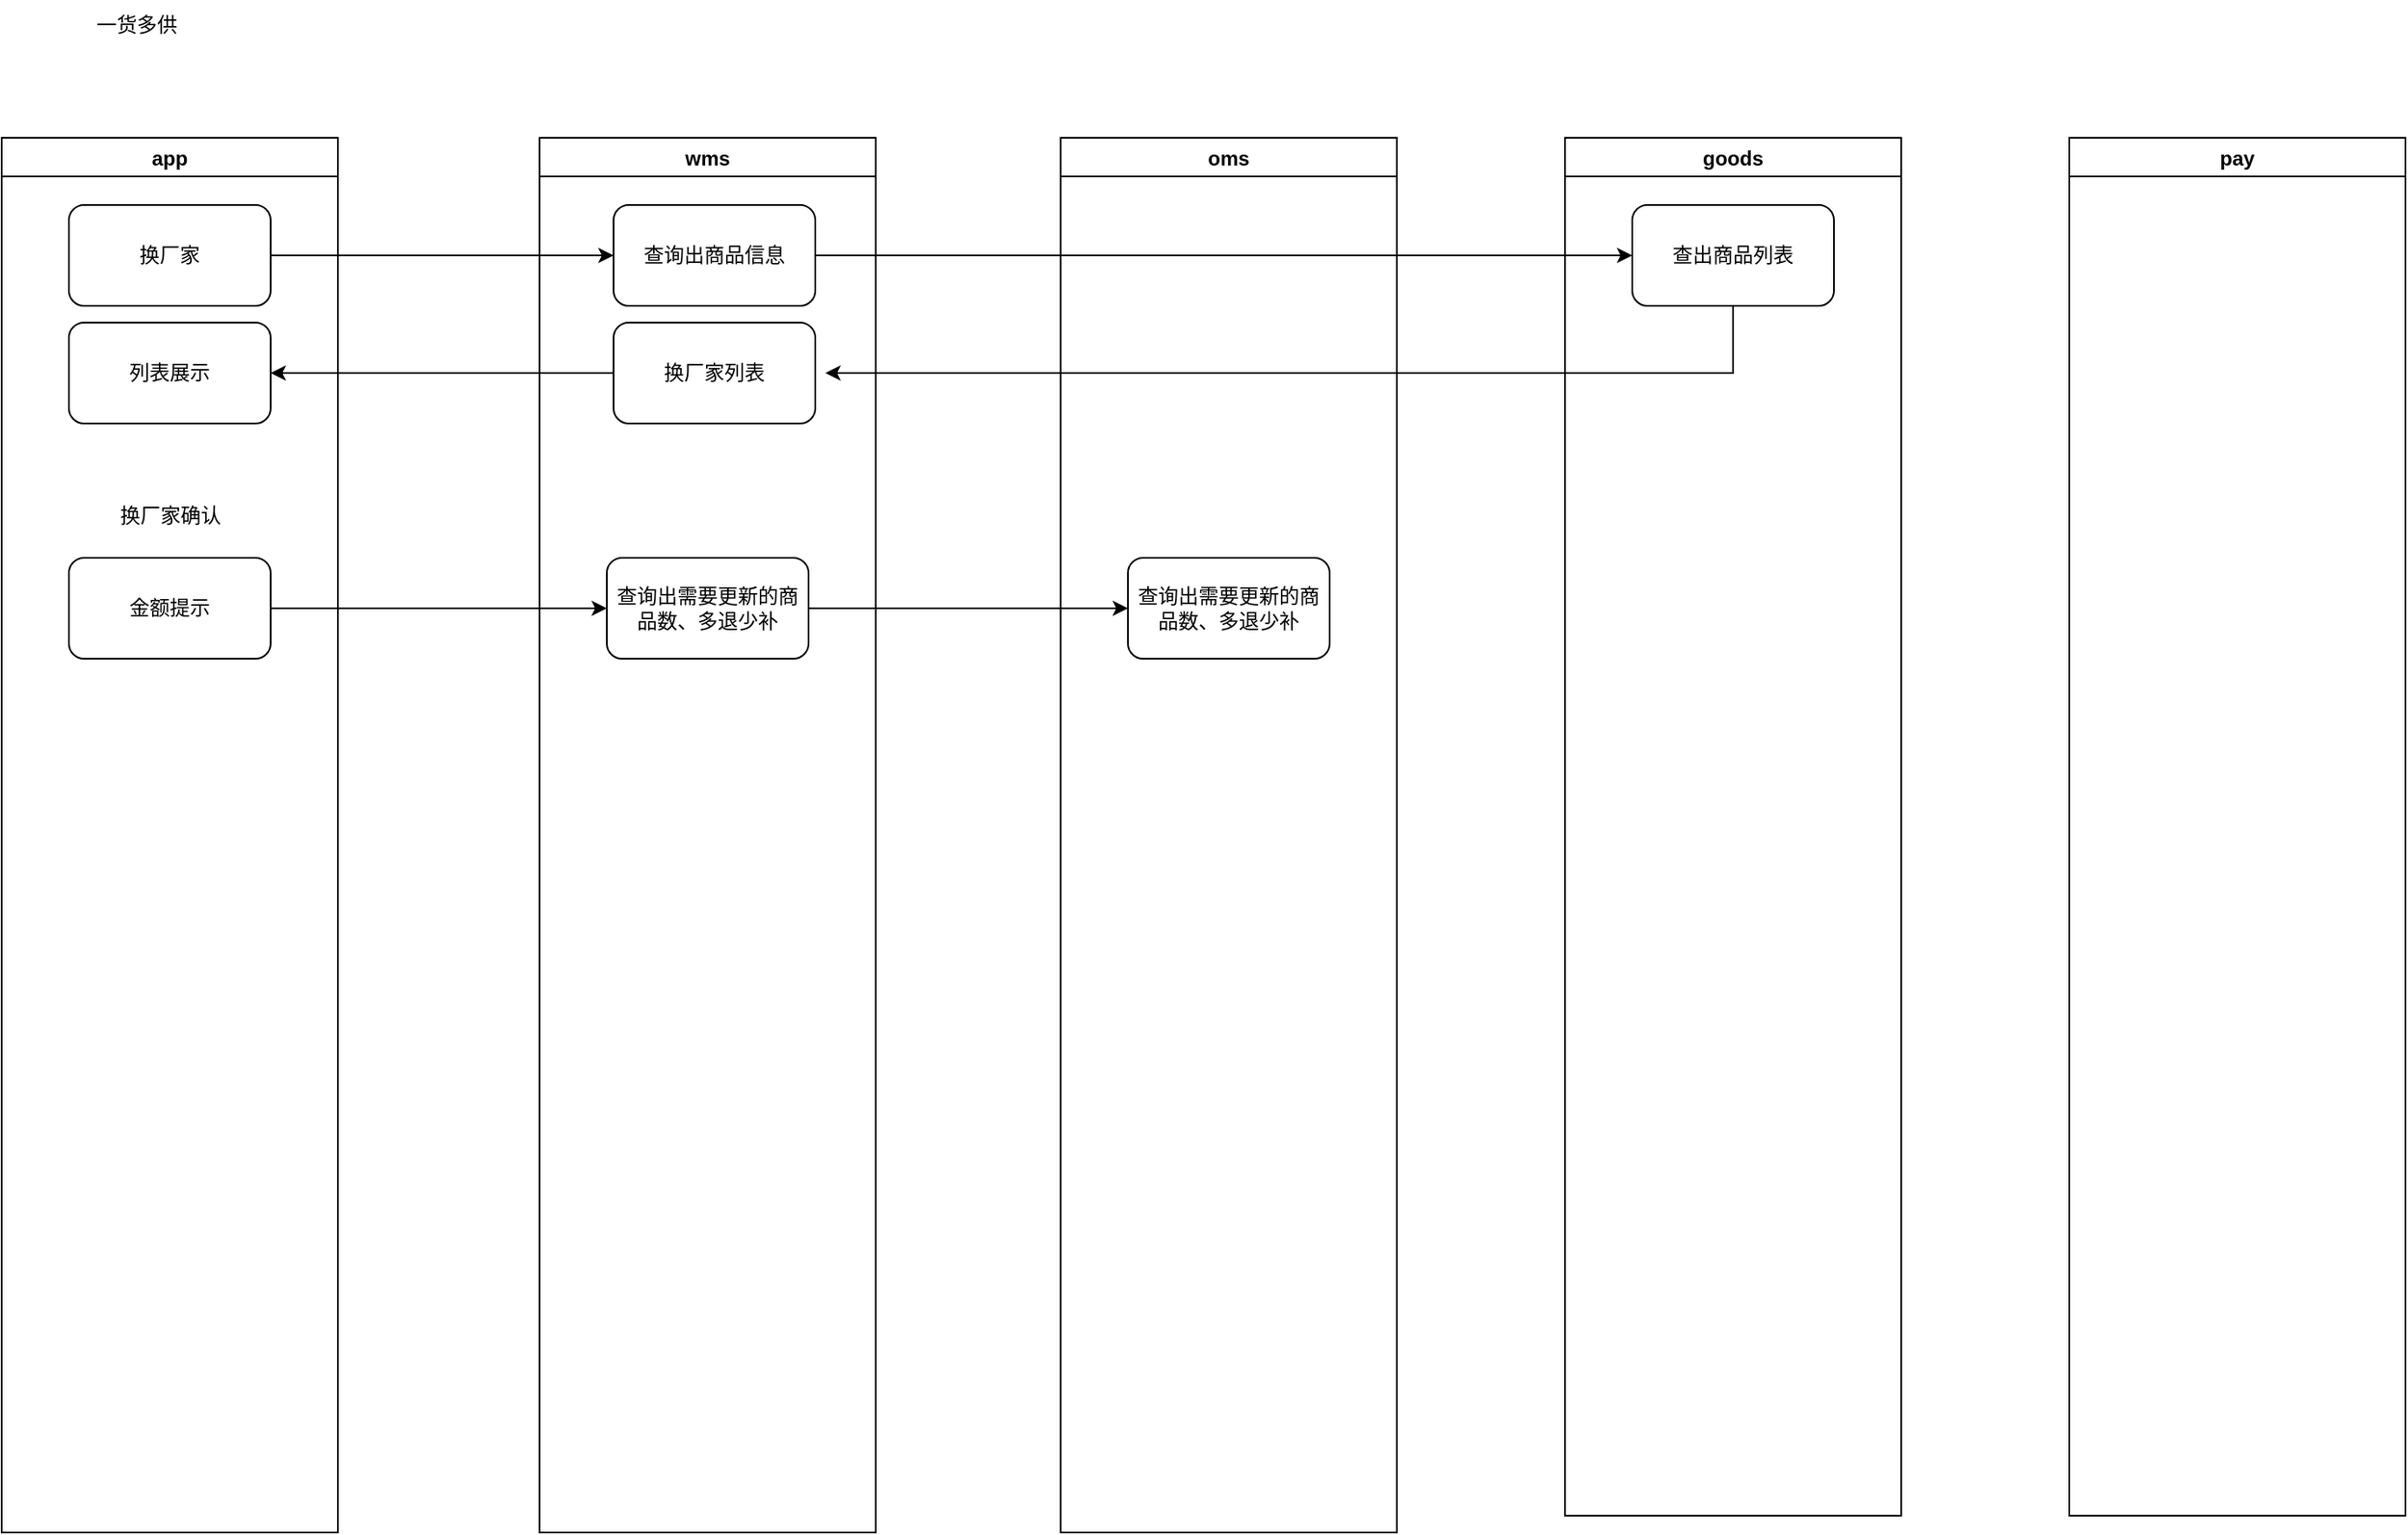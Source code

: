 <mxfile version="22.1.7" type="github">
  <diagram name="第 1 页" id="bHZ9tbYM5ysoylyOXRkc">
    <mxGraphModel dx="1050" dy="542" grid="1" gridSize="10" guides="1" tooltips="1" connect="1" arrows="1" fold="1" page="1" pageScale="1" pageWidth="827" pageHeight="1169" math="0" shadow="0">
      <root>
        <mxCell id="0" />
        <mxCell id="1" parent="0" />
        <mxCell id="zcLDfy7w5oOfBzAk3oKw-13" value="app" style="swimlane;startSize=23;" vertex="1" parent="1">
          <mxGeometry x="50" y="160" width="200" height="830" as="geometry">
            <mxRectangle x="50" y="160" width="100" height="30" as="alternateBounds" />
          </mxGeometry>
        </mxCell>
        <mxCell id="zcLDfy7w5oOfBzAk3oKw-22" value="换厂家" style="rounded=1;whiteSpace=wrap;html=1;" vertex="1" parent="zcLDfy7w5oOfBzAk3oKw-13">
          <mxGeometry x="40" y="40" width="120" height="60" as="geometry" />
        </mxCell>
        <mxCell id="zcLDfy7w5oOfBzAk3oKw-31" value="列表展示" style="whiteSpace=wrap;html=1;rounded=1;" vertex="1" parent="zcLDfy7w5oOfBzAk3oKw-13">
          <mxGeometry x="40" y="110" width="120" height="60" as="geometry" />
        </mxCell>
        <mxCell id="zcLDfy7w5oOfBzAk3oKw-36" value="金额提示" style="rounded=1;whiteSpace=wrap;html=1;" vertex="1" parent="zcLDfy7w5oOfBzAk3oKw-13">
          <mxGeometry x="40" y="250" width="120" height="60" as="geometry" />
        </mxCell>
        <mxCell id="zcLDfy7w5oOfBzAk3oKw-37" value="换厂家确认" style="text;html=1;align=center;verticalAlign=middle;resizable=0;points=[];autosize=1;strokeColor=none;fillColor=none;" vertex="1" parent="zcLDfy7w5oOfBzAk3oKw-13">
          <mxGeometry x="60" y="210" width="80" height="30" as="geometry" />
        </mxCell>
        <mxCell id="zcLDfy7w5oOfBzAk3oKw-14" value="wms" style="swimlane;" vertex="1" parent="1">
          <mxGeometry x="370" y="160" width="200" height="830" as="geometry" />
        </mxCell>
        <mxCell id="zcLDfy7w5oOfBzAk3oKw-24" value="查询出商品信息" style="whiteSpace=wrap;html=1;rounded=1;" vertex="1" parent="zcLDfy7w5oOfBzAk3oKw-14">
          <mxGeometry x="44" y="40" width="120" height="60" as="geometry" />
        </mxCell>
        <mxCell id="zcLDfy7w5oOfBzAk3oKw-30" value="换厂家列表" style="rounded=1;whiteSpace=wrap;html=1;" vertex="1" parent="zcLDfy7w5oOfBzAk3oKw-14">
          <mxGeometry x="44" y="110" width="120" height="60" as="geometry" />
        </mxCell>
        <mxCell id="zcLDfy7w5oOfBzAk3oKw-38" value="查询出需要更新的商品数、多退少补" style="whiteSpace=wrap;html=1;rounded=1;" vertex="1" parent="zcLDfy7w5oOfBzAk3oKw-14">
          <mxGeometry x="40" y="250" width="120" height="60" as="geometry" />
        </mxCell>
        <mxCell id="zcLDfy7w5oOfBzAk3oKw-15" value="oms" style="swimlane;" vertex="1" parent="1">
          <mxGeometry x="680" y="160" width="200" height="830" as="geometry" />
        </mxCell>
        <mxCell id="zcLDfy7w5oOfBzAk3oKw-40" value="查询出需要更新的商品数、多退少补" style="whiteSpace=wrap;html=1;rounded=1;" vertex="1" parent="zcLDfy7w5oOfBzAk3oKw-15">
          <mxGeometry x="40" y="250" width="120" height="60" as="geometry" />
        </mxCell>
        <mxCell id="zcLDfy7w5oOfBzAk3oKw-16" value="goods" style="swimlane;" vertex="1" parent="1">
          <mxGeometry x="980" y="160" width="200" height="820" as="geometry" />
        </mxCell>
        <mxCell id="zcLDfy7w5oOfBzAk3oKw-26" value="查出商品列表" style="whiteSpace=wrap;html=1;rounded=1;" vertex="1" parent="zcLDfy7w5oOfBzAk3oKw-16">
          <mxGeometry x="40" y="40" width="120" height="60" as="geometry" />
        </mxCell>
        <mxCell id="zcLDfy7w5oOfBzAk3oKw-17" value="pay" style="swimlane;startSize=23;" vertex="1" parent="1">
          <mxGeometry x="1280" y="160" width="200" height="820" as="geometry" />
        </mxCell>
        <mxCell id="zcLDfy7w5oOfBzAk3oKw-25" value="" style="edgeStyle=orthogonalEdgeStyle;rounded=0;orthogonalLoop=1;jettySize=auto;html=1;" edge="1" parent="1" source="zcLDfy7w5oOfBzAk3oKw-22" target="zcLDfy7w5oOfBzAk3oKw-24">
          <mxGeometry relative="1" as="geometry" />
        </mxCell>
        <mxCell id="zcLDfy7w5oOfBzAk3oKw-27" value="" style="edgeStyle=orthogonalEdgeStyle;rounded=0;orthogonalLoop=1;jettySize=auto;html=1;" edge="1" parent="1" source="zcLDfy7w5oOfBzAk3oKw-24" target="zcLDfy7w5oOfBzAk3oKw-26">
          <mxGeometry relative="1" as="geometry" />
        </mxCell>
        <mxCell id="zcLDfy7w5oOfBzAk3oKw-29" value="" style="edgeStyle=orthogonalEdgeStyle;rounded=0;orthogonalLoop=1;jettySize=auto;html=1;" edge="1" parent="1" source="zcLDfy7w5oOfBzAk3oKw-26">
          <mxGeometry relative="1" as="geometry">
            <mxPoint x="540" y="300" as="targetPoint" />
            <Array as="points">
              <mxPoint x="1080" y="300" />
              <mxPoint x="1040" y="300" />
            </Array>
          </mxGeometry>
        </mxCell>
        <mxCell id="zcLDfy7w5oOfBzAk3oKw-32" value="" style="edgeStyle=orthogonalEdgeStyle;rounded=0;orthogonalLoop=1;jettySize=auto;html=1;" edge="1" parent="1" source="zcLDfy7w5oOfBzAk3oKw-30" target="zcLDfy7w5oOfBzAk3oKw-31">
          <mxGeometry relative="1" as="geometry" />
        </mxCell>
        <mxCell id="zcLDfy7w5oOfBzAk3oKw-33" value="一货多供" style="text;html=1;align=center;verticalAlign=middle;resizable=0;points=[];autosize=1;strokeColor=none;fillColor=none;" vertex="1" parent="1">
          <mxGeometry x="95" y="78" width="70" height="30" as="geometry" />
        </mxCell>
        <mxCell id="zcLDfy7w5oOfBzAk3oKw-39" value="" style="edgeStyle=orthogonalEdgeStyle;rounded=0;orthogonalLoop=1;jettySize=auto;html=1;" edge="1" parent="1" source="zcLDfy7w5oOfBzAk3oKw-36" target="zcLDfy7w5oOfBzAk3oKw-38">
          <mxGeometry relative="1" as="geometry" />
        </mxCell>
        <mxCell id="zcLDfy7w5oOfBzAk3oKw-41" value="" style="edgeStyle=orthogonalEdgeStyle;rounded=0;orthogonalLoop=1;jettySize=auto;html=1;" edge="1" parent="1" source="zcLDfy7w5oOfBzAk3oKw-38" target="zcLDfy7w5oOfBzAk3oKw-40">
          <mxGeometry relative="1" as="geometry" />
        </mxCell>
      </root>
    </mxGraphModel>
  </diagram>
</mxfile>
